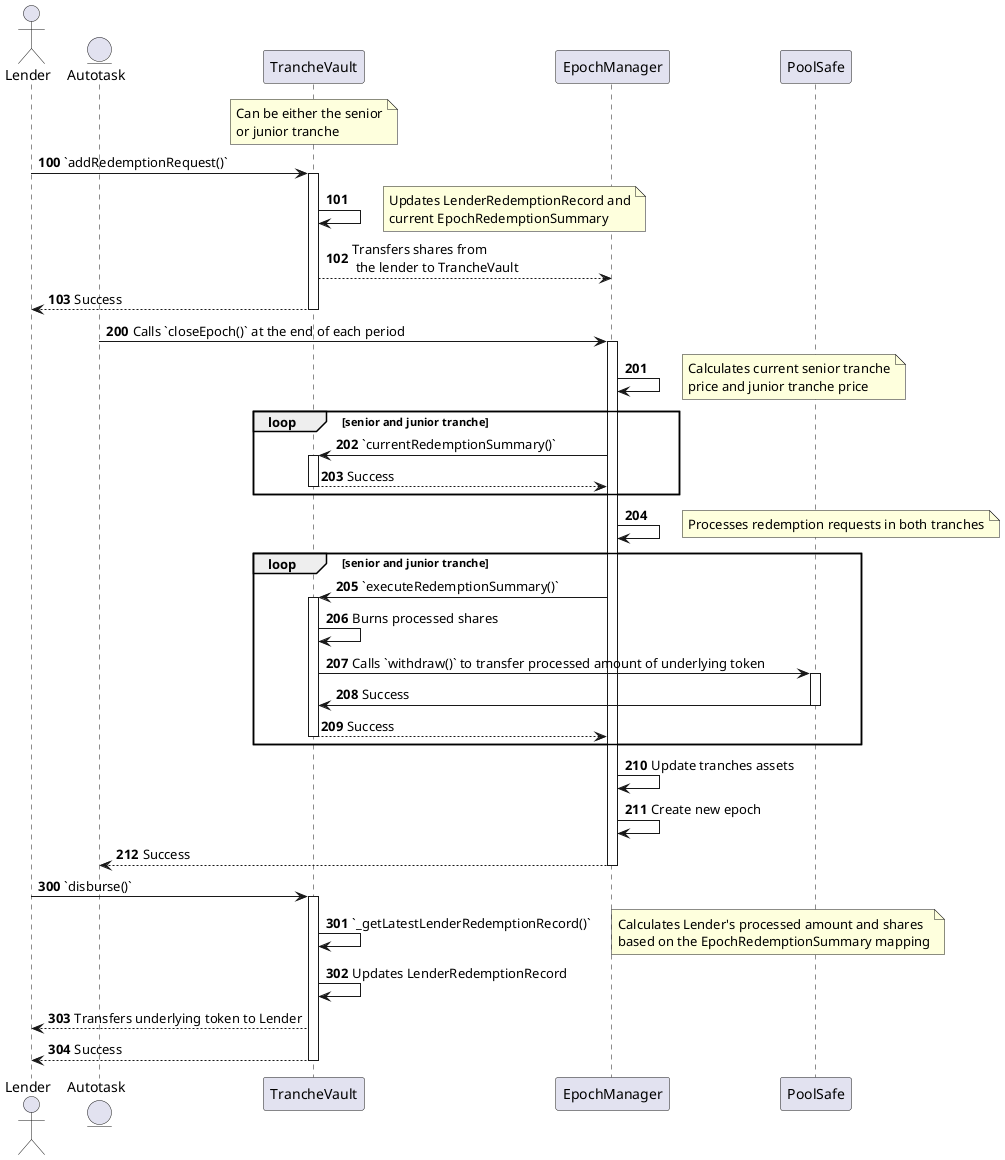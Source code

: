 @startuml
actor Lender
entity Autotask
participant TrancheVault
participant EpochManager
participant PoolSafe

note over TrancheVault : Can be either the senior\nor junior tranche

autonumber 100
Lender -> TrancheVault : `addRedemptionRequest()`
activate TrancheVault
TrancheVault -> TrancheVault
note right
  Updates LenderRedemptionRecord and
  current EpochRedemptionSummary
end note
TrancheVault --> EpochManager : Transfers shares from\n the lender to TrancheVault
TrancheVault --> Lender : Success
deactivate TrancheVault

autonumber 200
Autotask -> EpochManager : Calls `closeEpoch()` at the end of each period
activate EpochManager
EpochManager -> EpochManager
note right
  Calculates current senior tranche
  price and junior tranche price
end note

loop senior and junior tranche
  EpochManager -> TrancheVault : `currentRedemptionSummary()`
  activate TrancheVault
  TrancheVault --> EpochManager : Success
  deactivate TrancheVault
end

EpochManager -> EpochManager
note right
  Processes redemption requests in both tranches
end note

loop senior and junior tranche
  EpochManager -> TrancheVault : `executeRedemptionSummary()`
  activate TrancheVault
  TrancheVault -> TrancheVault : Burns processed shares
  TrancheVault -> PoolSafe : Calls `withdraw()` to transfer processed amount of underlying token
  activate PoolSafe
  PoolSafe -> TrancheVault : Success
  deactivate PoolSafe
  TrancheVault --> EpochManager : Success
  deactivate TrancheVault
end

EpochManager -> EpochManager : Update tranches assets
EpochManager -> EpochManager : Create new epoch
EpochManager --> Autotask : Success
deactivate EpochManager

autonumber 300
Lender -> TrancheVault : `disburse()`
activate TrancheVault
TrancheVault -> TrancheVault : `_getLatestLenderRedemptionRecord()`
note right
  Calculates Lender's processed amount and shares
  based on the EpochRedemptionSummary mapping
end note

TrancheVault -> TrancheVault : Updates LenderRedemptionRecord
TrancheVault --> Lender : Transfers underlying token to Lender
TrancheVault --> Lender : Success
deactivate TrancheVault
@enduml